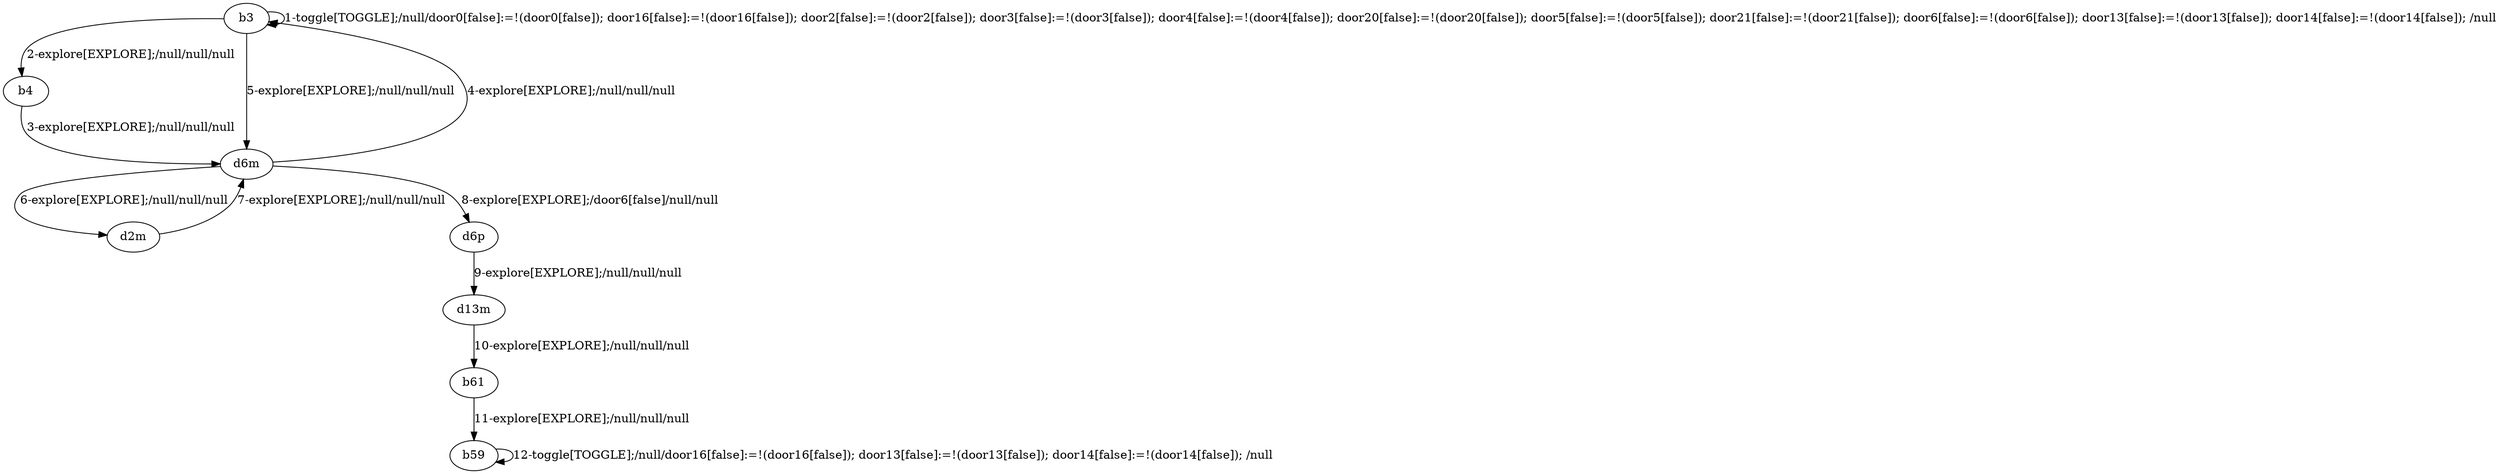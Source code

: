# Total number of goals covered by this test: 1
# b59 --> b59

digraph g {
"b3" -> "b3" [label = "1-toggle[TOGGLE];/null/door0[false]:=!(door0[false]); door16[false]:=!(door16[false]); door2[false]:=!(door2[false]); door3[false]:=!(door3[false]); door4[false]:=!(door4[false]); door20[false]:=!(door20[false]); door5[false]:=!(door5[false]); door21[false]:=!(door21[false]); door6[false]:=!(door6[false]); door13[false]:=!(door13[false]); door14[false]:=!(door14[false]); /null"];
"b3" -> "b4" [label = "2-explore[EXPLORE];/null/null/null"];
"b4" -> "d6m" [label = "3-explore[EXPLORE];/null/null/null"];
"d6m" -> "b3" [label = "4-explore[EXPLORE];/null/null/null"];
"b3" -> "d6m" [label = "5-explore[EXPLORE];/null/null/null"];
"d6m" -> "d2m" [label = "6-explore[EXPLORE];/null/null/null"];
"d2m" -> "d6m" [label = "7-explore[EXPLORE];/null/null/null"];
"d6m" -> "d6p" [label = "8-explore[EXPLORE];/door6[false]/null/null"];
"d6p" -> "d13m" [label = "9-explore[EXPLORE];/null/null/null"];
"d13m" -> "b61" [label = "10-explore[EXPLORE];/null/null/null"];
"b61" -> "b59" [label = "11-explore[EXPLORE];/null/null/null"];
"b59" -> "b59" [label = "12-toggle[TOGGLE];/null/door16[false]:=!(door16[false]); door13[false]:=!(door13[false]); door14[false]:=!(door14[false]); /null"];
}
